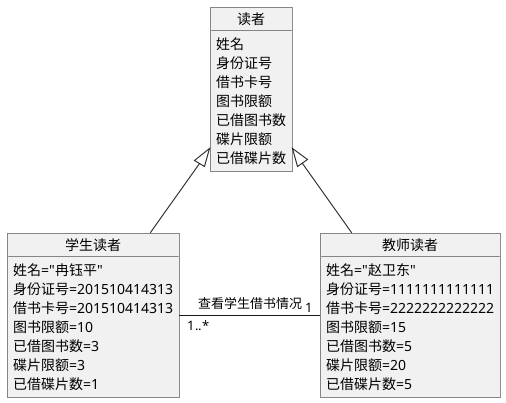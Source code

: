  @startuml
    object 读者{
        姓名
        身份证号
        借书卡号
        图书限额
        已借图书数
        碟片限额
        已借碟片数
    }
    object 学生读者{
        姓名="冉钰平"
        身份证号=201510414313
        借书卡号=201510414313
        图书限额=10
        已借图书数=3
        碟片限额=3
        已借碟片数=1
    }
    object 教师读者{
        姓名="赵卫东"
        身份证号=1111111111111
        借书卡号=2222222222222
        图书限额=15
        已借图书数=5
        碟片限额=20
        已借碟片数=5
    }
    读者 <|-- 学生读者
    读者 <|-- 教师读者
    教师读者 "1"--left"1..*" 学生读者:查看学生借书情况
    @enduml